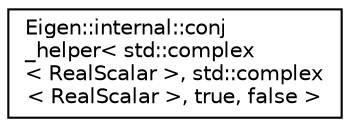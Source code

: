 digraph "Graphical Class Hierarchy"
{
  edge [fontname="Helvetica",fontsize="10",labelfontname="Helvetica",labelfontsize="10"];
  node [fontname="Helvetica",fontsize="10",shape=record];
  rankdir="LR";
  Node1 [label="Eigen::internal::conj\l_helper\< std::complex\l\< RealScalar \>, std::complex\l\< RealScalar \>, true, false \>",height=0.2,width=0.4,color="black", fillcolor="white", style="filled",URL="$struct_eigen_1_1internal_1_1conj__helper_3_01std_1_1complex_3_01_real_scalar_01_4_00_01std_1_1coc8c8eb305908066796b4a168e94f9c59.html"];
}

